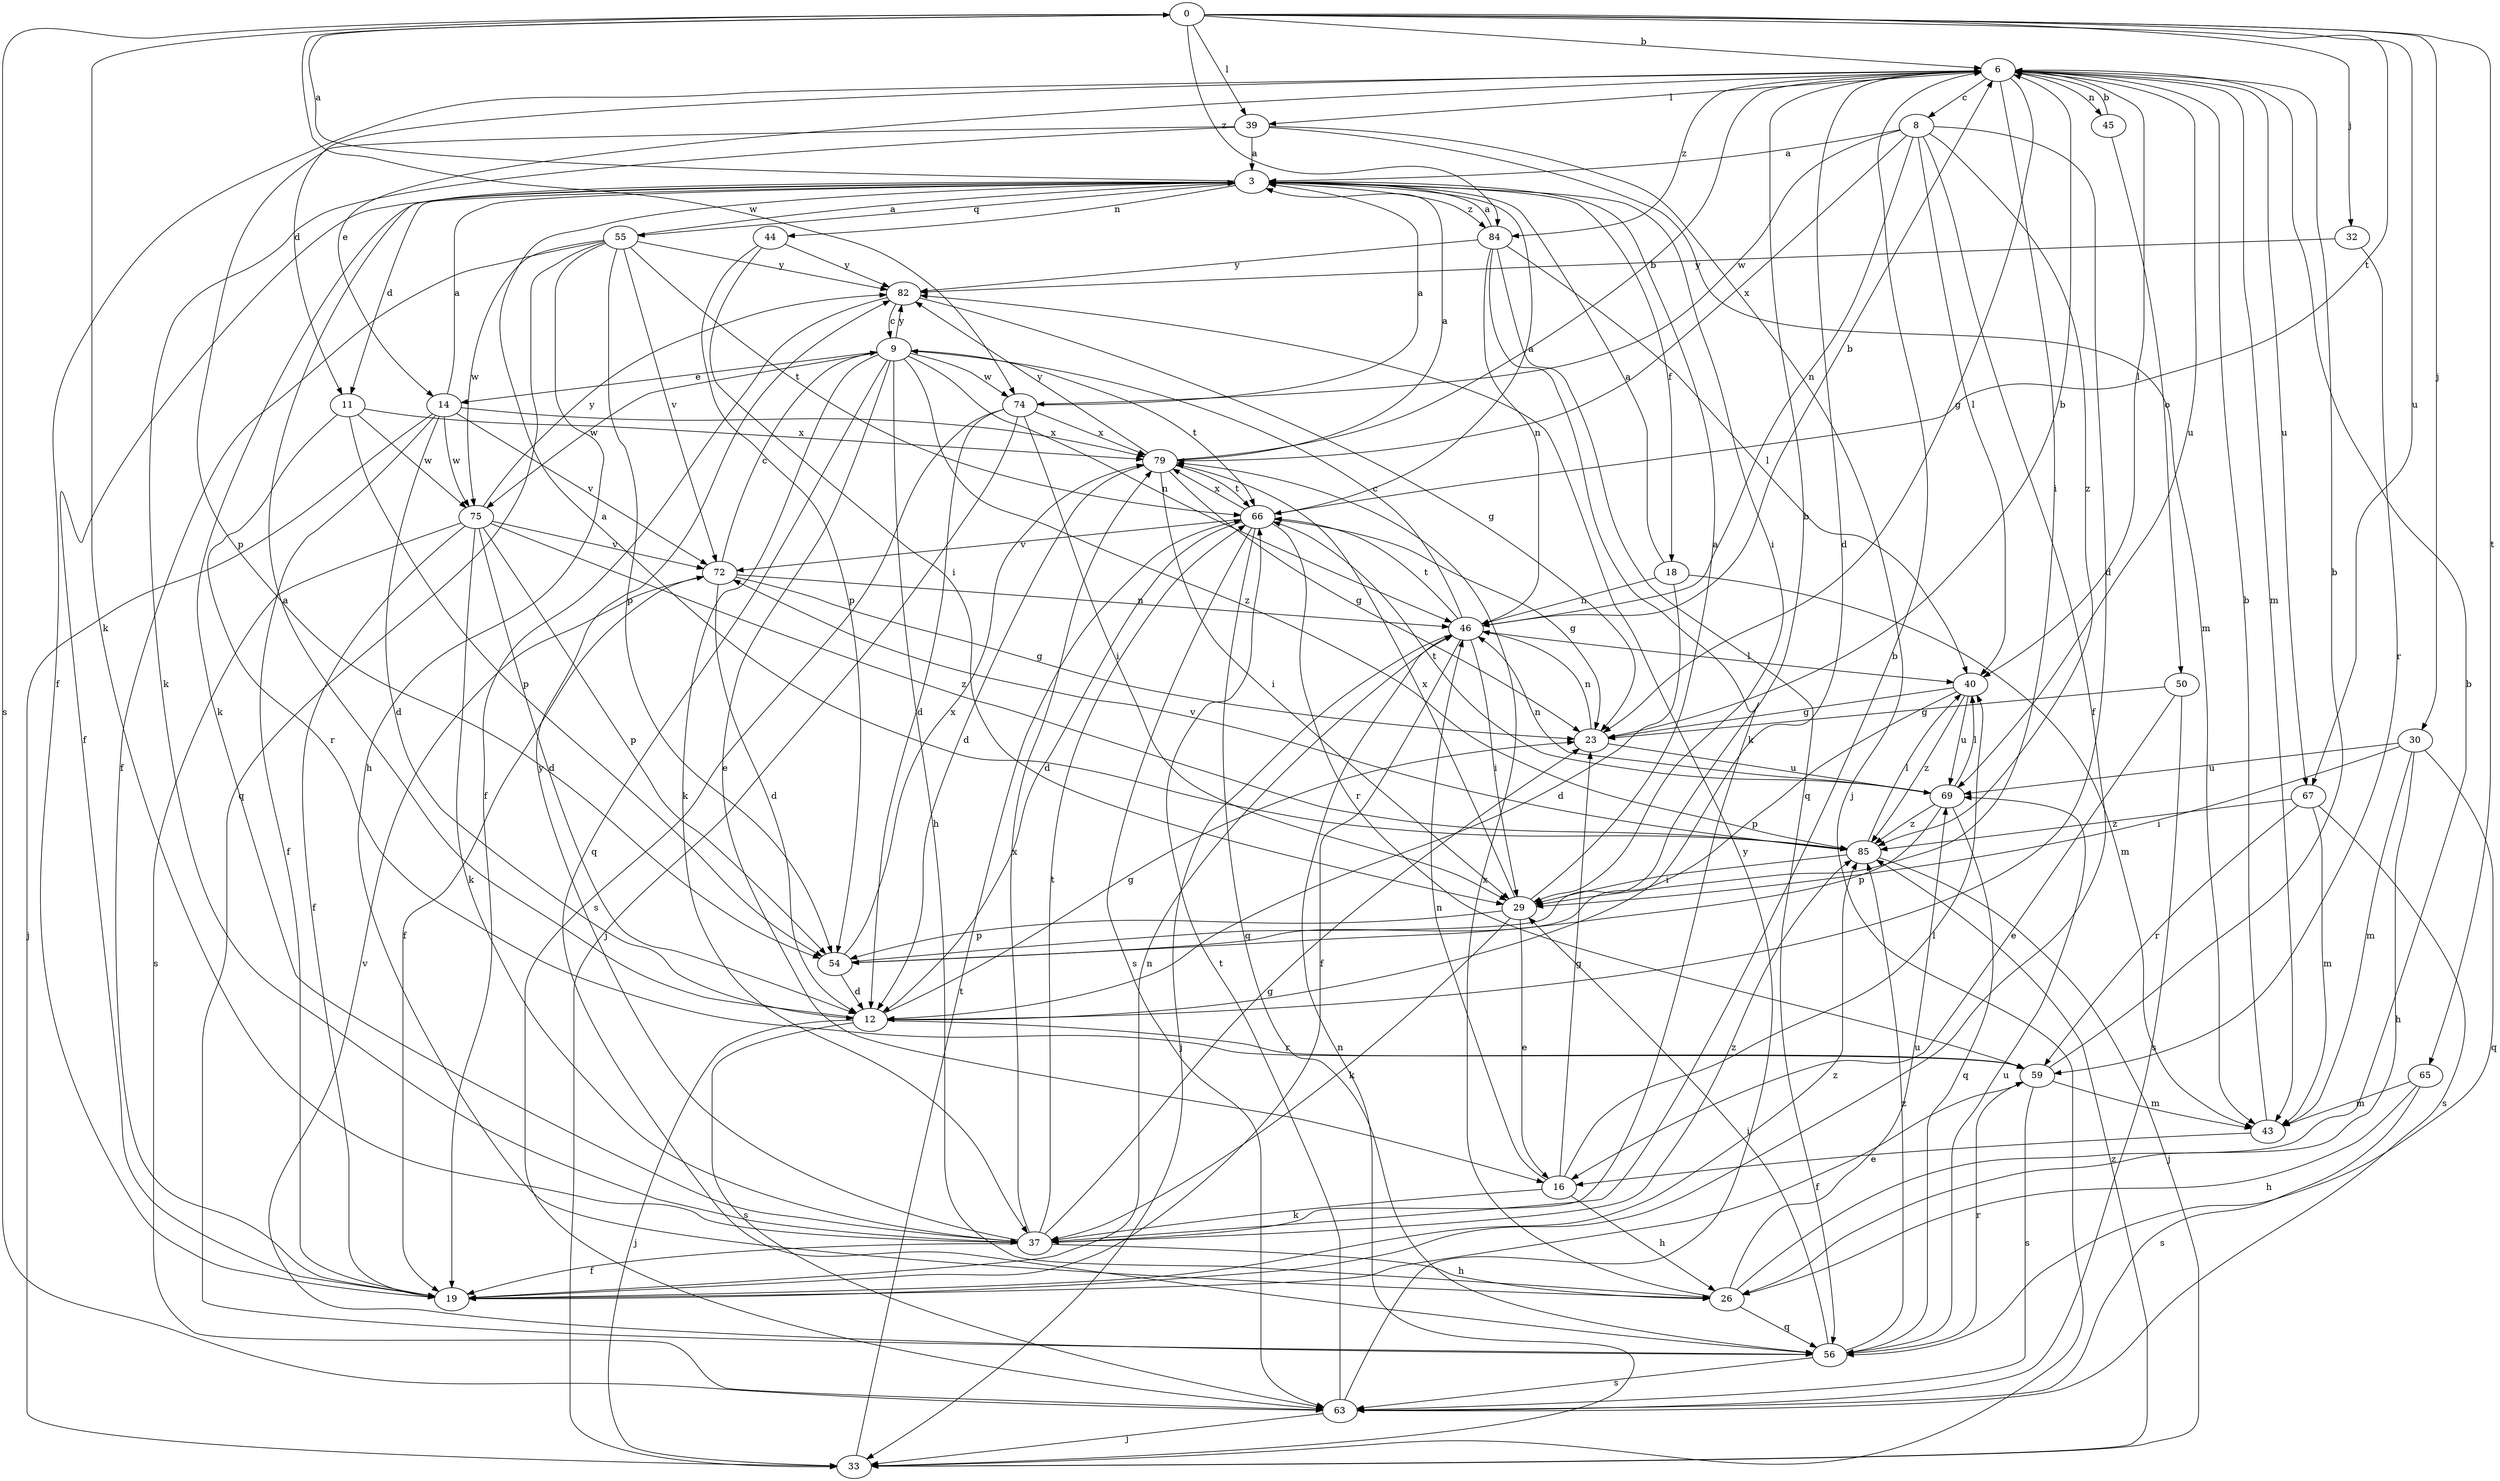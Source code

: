 strict digraph  {
0;
3;
6;
8;
9;
11;
12;
14;
16;
18;
19;
23;
26;
29;
30;
32;
33;
37;
39;
40;
43;
44;
45;
46;
50;
54;
55;
56;
59;
63;
65;
66;
67;
69;
72;
74;
75;
79;
82;
84;
85;
0 -> 6  [label=b];
0 -> 30  [label=j];
0 -> 32  [label=j];
0 -> 37  [label=k];
0 -> 39  [label=l];
0 -> 63  [label=s];
0 -> 65  [label=t];
0 -> 66  [label=t];
0 -> 67  [label=u];
0 -> 74  [label=w];
0 -> 84  [label=z];
3 -> 0  [label=a];
3 -> 11  [label=d];
3 -> 18  [label=f];
3 -> 19  [label=f];
3 -> 29  [label=i];
3 -> 37  [label=k];
3 -> 44  [label=n];
3 -> 55  [label=q];
3 -> 84  [label=z];
6 -> 8  [label=c];
6 -> 11  [label=d];
6 -> 12  [label=d];
6 -> 14  [label=e];
6 -> 19  [label=f];
6 -> 23  [label=g];
6 -> 29  [label=i];
6 -> 39  [label=l];
6 -> 40  [label=l];
6 -> 43  [label=m];
6 -> 45  [label=n];
6 -> 67  [label=u];
6 -> 69  [label=u];
6 -> 84  [label=z];
8 -> 3  [label=a];
8 -> 12  [label=d];
8 -> 19  [label=f];
8 -> 40  [label=l];
8 -> 46  [label=n];
8 -> 74  [label=w];
8 -> 79  [label=x];
8 -> 85  [label=z];
9 -> 14  [label=e];
9 -> 16  [label=e];
9 -> 26  [label=h];
9 -> 37  [label=k];
9 -> 46  [label=n];
9 -> 56  [label=q];
9 -> 66  [label=t];
9 -> 74  [label=w];
9 -> 75  [label=w];
9 -> 82  [label=y];
9 -> 85  [label=z];
11 -> 54  [label=p];
11 -> 59  [label=r];
11 -> 75  [label=w];
11 -> 79  [label=x];
12 -> 3  [label=a];
12 -> 23  [label=g];
12 -> 33  [label=j];
12 -> 59  [label=r];
12 -> 63  [label=s];
14 -> 3  [label=a];
14 -> 12  [label=d];
14 -> 19  [label=f];
14 -> 33  [label=j];
14 -> 72  [label=v];
14 -> 75  [label=w];
14 -> 79  [label=x];
16 -> 23  [label=g];
16 -> 26  [label=h];
16 -> 37  [label=k];
16 -> 40  [label=l];
16 -> 46  [label=n];
18 -> 3  [label=a];
18 -> 12  [label=d];
18 -> 43  [label=m];
18 -> 46  [label=n];
19 -> 46  [label=n];
19 -> 85  [label=z];
23 -> 6  [label=b];
23 -> 46  [label=n];
23 -> 69  [label=u];
26 -> 6  [label=b];
26 -> 56  [label=q];
26 -> 69  [label=u];
26 -> 79  [label=x];
29 -> 3  [label=a];
29 -> 16  [label=e];
29 -> 37  [label=k];
29 -> 54  [label=p];
29 -> 79  [label=x];
30 -> 26  [label=h];
30 -> 29  [label=i];
30 -> 43  [label=m];
30 -> 56  [label=q];
30 -> 69  [label=u];
32 -> 59  [label=r];
32 -> 82  [label=y];
33 -> 46  [label=n];
33 -> 66  [label=t];
33 -> 85  [label=z];
37 -> 6  [label=b];
37 -> 19  [label=f];
37 -> 23  [label=g];
37 -> 26  [label=h];
37 -> 66  [label=t];
37 -> 79  [label=x];
37 -> 82  [label=y];
37 -> 85  [label=z];
39 -> 3  [label=a];
39 -> 33  [label=j];
39 -> 37  [label=k];
39 -> 43  [label=m];
39 -> 54  [label=p];
40 -> 23  [label=g];
40 -> 54  [label=p];
40 -> 69  [label=u];
40 -> 85  [label=z];
43 -> 6  [label=b];
43 -> 16  [label=e];
44 -> 29  [label=i];
44 -> 54  [label=p];
44 -> 82  [label=y];
45 -> 6  [label=b];
45 -> 50  [label=o];
46 -> 6  [label=b];
46 -> 9  [label=c];
46 -> 19  [label=f];
46 -> 29  [label=i];
46 -> 33  [label=j];
46 -> 40  [label=l];
46 -> 66  [label=t];
50 -> 16  [label=e];
50 -> 23  [label=g];
50 -> 63  [label=s];
54 -> 6  [label=b];
54 -> 12  [label=d];
54 -> 79  [label=x];
55 -> 3  [label=a];
55 -> 19  [label=f];
55 -> 26  [label=h];
55 -> 54  [label=p];
55 -> 56  [label=q];
55 -> 66  [label=t];
55 -> 72  [label=v];
55 -> 75  [label=w];
55 -> 82  [label=y];
56 -> 29  [label=i];
56 -> 59  [label=r];
56 -> 63  [label=s];
56 -> 69  [label=u];
56 -> 72  [label=v];
56 -> 85  [label=z];
59 -> 6  [label=b];
59 -> 19  [label=f];
59 -> 43  [label=m];
59 -> 63  [label=s];
63 -> 33  [label=j];
63 -> 66  [label=t];
63 -> 82  [label=y];
65 -> 26  [label=h];
65 -> 43  [label=m];
65 -> 63  [label=s];
66 -> 3  [label=a];
66 -> 12  [label=d];
66 -> 23  [label=g];
66 -> 56  [label=q];
66 -> 59  [label=r];
66 -> 63  [label=s];
66 -> 72  [label=v];
66 -> 79  [label=x];
67 -> 43  [label=m];
67 -> 59  [label=r];
67 -> 63  [label=s];
67 -> 85  [label=z];
69 -> 40  [label=l];
69 -> 46  [label=n];
69 -> 54  [label=p];
69 -> 56  [label=q];
69 -> 66  [label=t];
69 -> 85  [label=z];
72 -> 9  [label=c];
72 -> 12  [label=d];
72 -> 19  [label=f];
72 -> 23  [label=g];
72 -> 46  [label=n];
74 -> 3  [label=a];
74 -> 12  [label=d];
74 -> 29  [label=i];
74 -> 33  [label=j];
74 -> 63  [label=s];
74 -> 79  [label=x];
75 -> 12  [label=d];
75 -> 19  [label=f];
75 -> 37  [label=k];
75 -> 54  [label=p];
75 -> 63  [label=s];
75 -> 72  [label=v];
75 -> 82  [label=y];
75 -> 85  [label=z];
79 -> 3  [label=a];
79 -> 6  [label=b];
79 -> 12  [label=d];
79 -> 23  [label=g];
79 -> 29  [label=i];
79 -> 66  [label=t];
79 -> 82  [label=y];
82 -> 9  [label=c];
82 -> 19  [label=f];
82 -> 23  [label=g];
84 -> 3  [label=a];
84 -> 37  [label=k];
84 -> 40  [label=l];
84 -> 46  [label=n];
84 -> 56  [label=q];
84 -> 82  [label=y];
85 -> 3  [label=a];
85 -> 29  [label=i];
85 -> 33  [label=j];
85 -> 40  [label=l];
85 -> 72  [label=v];
}
